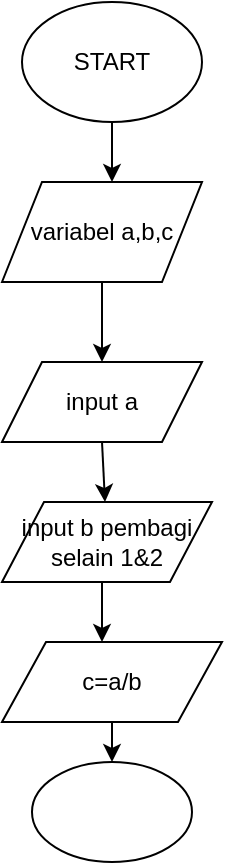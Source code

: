 <mxfile version="13.0.3" type="device"><diagram id="GOfXLGQ7tZqcX8Q7L5-o" name="Halaman-1"><mxGraphModel dx="852" dy="494" grid="1" gridSize="10" guides="1" tooltips="1" connect="1" arrows="1" fold="1" page="1" pageScale="1" pageWidth="850" pageHeight="1100" math="0" shadow="0"><root><mxCell id="0"/><mxCell id="1" parent="0"/><mxCell id="9nLcMMskTf7eXjSqaWTG-1" value="START" style="ellipse;whiteSpace=wrap;html=1;" vertex="1" parent="1"><mxGeometry x="390" y="60" width="90" height="60" as="geometry"/></mxCell><mxCell id="9nLcMMskTf7eXjSqaWTG-2" value="" style="endArrow=classic;html=1;exitX=0.5;exitY=1;exitDx=0;exitDy=0;" edge="1" parent="1" source="9nLcMMskTf7eXjSqaWTG-1"><mxGeometry width="50" height="50" relative="1" as="geometry"><mxPoint x="430" y="130" as="sourcePoint"/><mxPoint x="435" y="150" as="targetPoint"/></mxGeometry></mxCell><mxCell id="9nLcMMskTf7eXjSqaWTG-3" value="variabel a,b,c" style="shape=parallelogram;perimeter=parallelogramPerimeter;whiteSpace=wrap;html=1;" vertex="1" parent="1"><mxGeometry x="380" y="150" width="100" height="50" as="geometry"/></mxCell><mxCell id="9nLcMMskTf7eXjSqaWTG-4" value="" style="endArrow=classic;html=1;exitX=0.5;exitY=1;exitDx=0;exitDy=0;" edge="1" parent="1" source="9nLcMMskTf7eXjSqaWTG-3" target="9nLcMMskTf7eXjSqaWTG-5"><mxGeometry width="50" height="50" relative="1" as="geometry"><mxPoint x="430" y="210" as="sourcePoint"/><mxPoint x="430" y="230" as="targetPoint"/></mxGeometry></mxCell><mxCell id="9nLcMMskTf7eXjSqaWTG-5" value="input a" style="shape=parallelogram;perimeter=parallelogramPerimeter;whiteSpace=wrap;html=1;" vertex="1" parent="1"><mxGeometry x="380" y="240" width="100" height="40" as="geometry"/></mxCell><mxCell id="9nLcMMskTf7eXjSqaWTG-6" value="" style="endArrow=classic;html=1;exitX=0.5;exitY=1;exitDx=0;exitDy=0;" edge="1" parent="1" source="9nLcMMskTf7eXjSqaWTG-5" target="9nLcMMskTf7eXjSqaWTG-7"><mxGeometry width="50" height="50" relative="1" as="geometry"><mxPoint x="400" y="350" as="sourcePoint"/><mxPoint x="430" y="310" as="targetPoint"/></mxGeometry></mxCell><mxCell id="9nLcMMskTf7eXjSqaWTG-7" value="input b pembagi selain 1&amp;amp;2" style="shape=parallelogram;perimeter=parallelogramPerimeter;whiteSpace=wrap;html=1;" vertex="1" parent="1"><mxGeometry x="380" y="310" width="105" height="40" as="geometry"/></mxCell><mxCell id="9nLcMMskTf7eXjSqaWTG-10" value="" style="endArrow=classic;html=1;" edge="1" parent="1"><mxGeometry width="50" height="50" relative="1" as="geometry"><mxPoint x="430" y="350" as="sourcePoint"/><mxPoint x="430" y="380" as="targetPoint"/><Array as="points"><mxPoint x="430" y="370"/></Array></mxGeometry></mxCell><mxCell id="9nLcMMskTf7eXjSqaWTG-11" value="c=a/b" style="shape=parallelogram;perimeter=parallelogramPerimeter;whiteSpace=wrap;html=1;" vertex="1" parent="1"><mxGeometry x="380" y="380" width="110" height="40" as="geometry"/></mxCell><mxCell id="9nLcMMskTf7eXjSqaWTG-12" value="" style="endArrow=classic;html=1;exitX=0.5;exitY=1;exitDx=0;exitDy=0;" edge="1" parent="1" source="9nLcMMskTf7eXjSqaWTG-11" target="9nLcMMskTf7eXjSqaWTG-13"><mxGeometry width="50" height="50" relative="1" as="geometry"><mxPoint x="430" y="430" as="sourcePoint"/><mxPoint x="435" y="450" as="targetPoint"/></mxGeometry></mxCell><mxCell id="9nLcMMskTf7eXjSqaWTG-13" value="" style="ellipse;whiteSpace=wrap;html=1;" vertex="1" parent="1"><mxGeometry x="395" y="440" width="80" height="50" as="geometry"/></mxCell></root></mxGraphModel></diagram></mxfile>